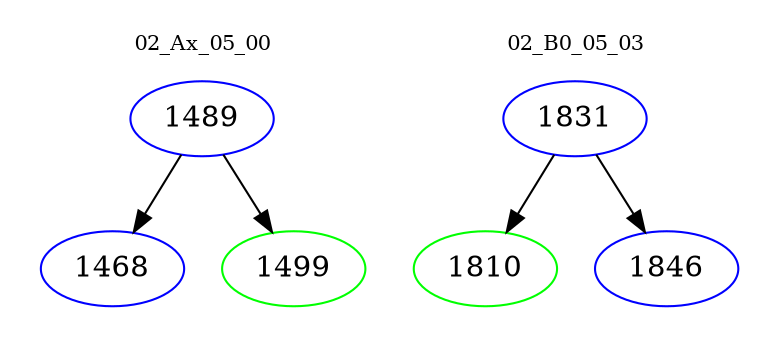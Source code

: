 digraph{
subgraph cluster_0 {
color = white
label = "02_Ax_05_00";
fontsize=10;
T0_1489 [label="1489", color="blue"]
T0_1489 -> T0_1468 [color="black"]
T0_1468 [label="1468", color="blue"]
T0_1489 -> T0_1499 [color="black"]
T0_1499 [label="1499", color="green"]
}
subgraph cluster_1 {
color = white
label = "02_B0_05_03";
fontsize=10;
T1_1831 [label="1831", color="blue"]
T1_1831 -> T1_1810 [color="black"]
T1_1810 [label="1810", color="green"]
T1_1831 -> T1_1846 [color="black"]
T1_1846 [label="1846", color="blue"]
}
}
